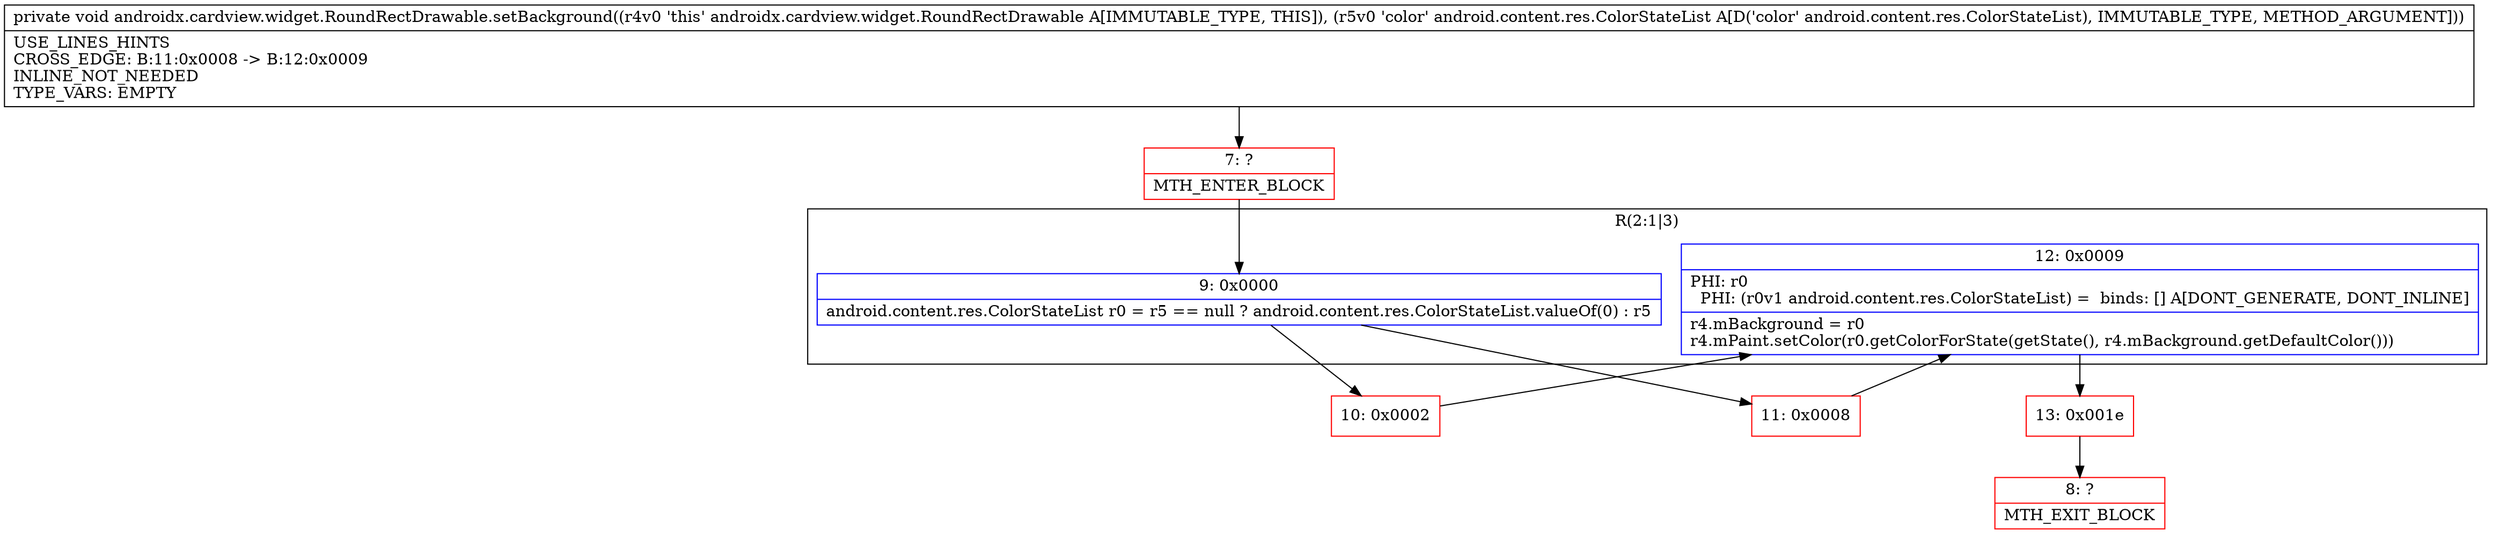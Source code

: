 digraph "CFG forandroidx.cardview.widget.RoundRectDrawable.setBackground(Landroid\/content\/res\/ColorStateList;)V" {
subgraph cluster_Region_817035629 {
label = "R(2:1|3)";
node [shape=record,color=blue];
Node_9 [shape=record,label="{9\:\ 0x0000|android.content.res.ColorStateList r0 = r5 == null ? android.content.res.ColorStateList.valueOf(0) : r5\l}"];
Node_12 [shape=record,label="{12\:\ 0x0009|PHI: r0 \l  PHI: (r0v1 android.content.res.ColorStateList) =  binds: [] A[DONT_GENERATE, DONT_INLINE]\l|r4.mBackground = r0\lr4.mPaint.setColor(r0.getColorForState(getState(), r4.mBackground.getDefaultColor()))\l}"];
}
Node_7 [shape=record,color=red,label="{7\:\ ?|MTH_ENTER_BLOCK\l}"];
Node_10 [shape=record,color=red,label="{10\:\ 0x0002}"];
Node_13 [shape=record,color=red,label="{13\:\ 0x001e}"];
Node_8 [shape=record,color=red,label="{8\:\ ?|MTH_EXIT_BLOCK\l}"];
Node_11 [shape=record,color=red,label="{11\:\ 0x0008}"];
MethodNode[shape=record,label="{private void androidx.cardview.widget.RoundRectDrawable.setBackground((r4v0 'this' androidx.cardview.widget.RoundRectDrawable A[IMMUTABLE_TYPE, THIS]), (r5v0 'color' android.content.res.ColorStateList A[D('color' android.content.res.ColorStateList), IMMUTABLE_TYPE, METHOD_ARGUMENT]))  | USE_LINES_HINTS\lCROSS_EDGE: B:11:0x0008 \-\> B:12:0x0009\lINLINE_NOT_NEEDED\lTYPE_VARS: EMPTY\l}"];
MethodNode -> Node_7;Node_9 -> Node_10;
Node_9 -> Node_11;
Node_12 -> Node_13;
Node_7 -> Node_9;
Node_10 -> Node_12;
Node_13 -> Node_8;
Node_11 -> Node_12;
}

